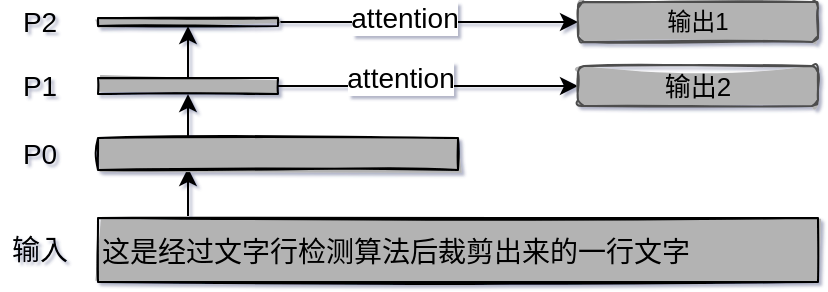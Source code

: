 <mxfile version="14.9.6" type="github">
  <diagram name="Page-1" id="12e1b939-464a-85fe-373e-61e167be1490">
    <mxGraphModel dx="1422" dy="794" grid="0" gridSize="10" guides="1" tooltips="1" connect="1" arrows="1" fold="1" page="1" pageScale="1.5" pageWidth="1169" pageHeight="826" background="none" math="0" shadow="1">
      <root>
        <mxCell id="0" />
        <mxCell id="1" parent="0" />
        <mxCell id="3XGmtLu8GrF6CK6sY6nf-18" style="edgeStyle=orthogonalEdgeStyle;rounded=0;orthogonalLoop=1;jettySize=auto;html=1;exitX=0.25;exitY=0;exitDx=0;exitDy=0;entryX=0.5;entryY=1;entryDx=0;entryDy=0;endArrow=classic;endFill=1;" edge="1" parent="1">
          <mxGeometry relative="1" as="geometry">
            <mxPoint x="145" y="809" as="sourcePoint" />
            <mxPoint x="145" y="785" as="targetPoint" />
          </mxGeometry>
        </mxCell>
        <mxCell id="3XGmtLu8GrF6CK6sY6nf-9" value="&lt;font style=&quot;font-size: 14px&quot;&gt;这是经过文字行检测算法后裁剪出来的一行文字&lt;/font&gt;" style="rounded=0;whiteSpace=wrap;html=1;shadow=0;sketch=1;fillColor=#B3B3B3;fillStyle=solid;align=left;fontSize=16;" vertex="1" parent="1">
          <mxGeometry x="100" y="810" width="360" height="32" as="geometry" />
        </mxCell>
        <mxCell id="3XGmtLu8GrF6CK6sY6nf-19" style="edgeStyle=orthogonalEdgeStyle;rounded=0;orthogonalLoop=1;jettySize=auto;html=1;exitX=0.25;exitY=0;exitDx=0;exitDy=0;endArrow=classic;endFill=1;" edge="1" parent="1" source="3XGmtLu8GrF6CK6sY6nf-10" target="3XGmtLu8GrF6CK6sY6nf-11">
          <mxGeometry relative="1" as="geometry" />
        </mxCell>
        <mxCell id="3XGmtLu8GrF6CK6sY6nf-10" value="" style="rounded=0;whiteSpace=wrap;html=1;shadow=0;sketch=1;fillColor=#B3B3B3;fillStyle=solid;align=left;labelBorderColor=#000000;fontStyle=1;fontSize=14;" vertex="1" parent="1">
          <mxGeometry x="100" y="770" width="180" height="16" as="geometry" />
        </mxCell>
        <mxCell id="3XGmtLu8GrF6CK6sY6nf-20" style="edgeStyle=orthogonalEdgeStyle;rounded=0;orthogonalLoop=1;jettySize=auto;html=1;exitX=0.5;exitY=0;exitDx=0;exitDy=0;entryX=0.5;entryY=1;entryDx=0;entryDy=0;endArrow=classic;endFill=1;" edge="1" parent="1" source="3XGmtLu8GrF6CK6sY6nf-11" target="3XGmtLu8GrF6CK6sY6nf-12">
          <mxGeometry relative="1" as="geometry" />
        </mxCell>
        <mxCell id="3XGmtLu8GrF6CK6sY6nf-24" style="edgeStyle=orthogonalEdgeStyle;rounded=0;orthogonalLoop=1;jettySize=auto;html=1;exitX=1;exitY=0.5;exitDx=0;exitDy=0;entryX=0;entryY=0.5;entryDx=0;entryDy=0;fontSize=16;endArrow=classic;endFill=1;" edge="1" parent="1" source="3XGmtLu8GrF6CK6sY6nf-11" target="3XGmtLu8GrF6CK6sY6nf-22">
          <mxGeometry relative="1" as="geometry" />
        </mxCell>
        <mxCell id="3XGmtLu8GrF6CK6sY6nf-30" value="attention" style="edgeLabel;html=1;align=center;verticalAlign=middle;resizable=0;points=[];fontSize=14;" vertex="1" connectable="0" parent="3XGmtLu8GrF6CK6sY6nf-24">
          <mxGeometry x="-0.187" y="4" relative="1" as="geometry">
            <mxPoint as="offset" />
          </mxGeometry>
        </mxCell>
        <mxCell id="3XGmtLu8GrF6CK6sY6nf-11" value="" style="rounded=0;whiteSpace=wrap;html=1;shadow=0;sketch=1;fillColor=#B3B3B3;fillStyle=solid;align=left;labelBorderColor=#000000;fontStyle=1;fontSize=14;" vertex="1" parent="1">
          <mxGeometry x="100" y="740" width="90" height="8" as="geometry" />
        </mxCell>
        <mxCell id="3XGmtLu8GrF6CK6sY6nf-23" style="edgeStyle=orthogonalEdgeStyle;rounded=0;orthogonalLoop=1;jettySize=auto;html=1;exitX=1;exitY=0.25;exitDx=0;exitDy=0;entryX=0;entryY=0.5;entryDx=0;entryDy=0;fontSize=16;endArrow=classic;endFill=1;" edge="1" parent="1" source="3XGmtLu8GrF6CK6sY6nf-12" target="3XGmtLu8GrF6CK6sY6nf-21">
          <mxGeometry relative="1" as="geometry">
            <Array as="points">
              <mxPoint x="190" y="712" />
            </Array>
          </mxGeometry>
        </mxCell>
        <mxCell id="3XGmtLu8GrF6CK6sY6nf-29" value="attention" style="edgeLabel;html=1;align=center;verticalAlign=middle;resizable=0;points=[];fontSize=14;" vertex="1" connectable="0" parent="3XGmtLu8GrF6CK6sY6nf-23">
          <mxGeometry x="-0.152" y="2" relative="1" as="geometry">
            <mxPoint as="offset" />
          </mxGeometry>
        </mxCell>
        <mxCell id="3XGmtLu8GrF6CK6sY6nf-12" value="" style="rounded=0;whiteSpace=wrap;html=1;shadow=0;sketch=1;fillColor=#B3B3B3;fillStyle=solid;align=left;labelBorderColor=#000000;fontStyle=1;fontSize=14;" vertex="1" parent="1">
          <mxGeometry x="100" y="710" width="90" height="4" as="geometry" />
        </mxCell>
        <mxCell id="3XGmtLu8GrF6CK6sY6nf-21" value="输出1" style="rounded=1;whiteSpace=wrap;html=1;shadow=0;sketch=1;fontSize=12;strokeColor=#4D4D4D;fillColor=#B3B3B3;gradientDirection=south;align=center;fillStyle=solid;" vertex="1" parent="1">
          <mxGeometry x="340" y="702" width="120" height="20" as="geometry" />
        </mxCell>
        <mxCell id="3XGmtLu8GrF6CK6sY6nf-22" value="输出2" style="rounded=1;whiteSpace=wrap;html=1;shadow=0;sketch=1;fontSize=13;strokeColor=#4D4D4D;fillColor=#B3B3B3;gradientDirection=south;align=center;fillStyle=solid;" vertex="1" parent="1">
          <mxGeometry x="340" y="734" width="120" height="20" as="geometry" />
        </mxCell>
        <mxCell id="3XGmtLu8GrF6CK6sY6nf-25" value="输入" style="text;html=1;strokeColor=none;fillColor=none;align=center;verticalAlign=middle;whiteSpace=wrap;rounded=0;shadow=0;sketch=1;fontSize=14;" vertex="1" parent="1">
          <mxGeometry x="51" y="816" width="40" height="20" as="geometry" />
        </mxCell>
        <mxCell id="3XGmtLu8GrF6CK6sY6nf-26" value="P0" style="text;html=1;strokeColor=none;fillColor=none;align=center;verticalAlign=middle;whiteSpace=wrap;rounded=0;shadow=0;sketch=1;fontSize=14;" vertex="1" parent="1">
          <mxGeometry x="51" y="768" width="40" height="20" as="geometry" />
        </mxCell>
        <mxCell id="3XGmtLu8GrF6CK6sY6nf-27" value="P1" style="text;html=1;strokeColor=none;fillColor=none;align=center;verticalAlign=middle;whiteSpace=wrap;rounded=0;shadow=0;sketch=1;fontSize=14;" vertex="1" parent="1">
          <mxGeometry x="51" y="734" width="40" height="20" as="geometry" />
        </mxCell>
        <mxCell id="3XGmtLu8GrF6CK6sY6nf-28" value="P2" style="text;html=1;strokeColor=none;fillColor=none;align=center;verticalAlign=middle;whiteSpace=wrap;rounded=0;shadow=0;sketch=1;fontSize=14;" vertex="1" parent="1">
          <mxGeometry x="51" y="702" width="40" height="20" as="geometry" />
        </mxCell>
      </root>
    </mxGraphModel>
  </diagram>
</mxfile>
